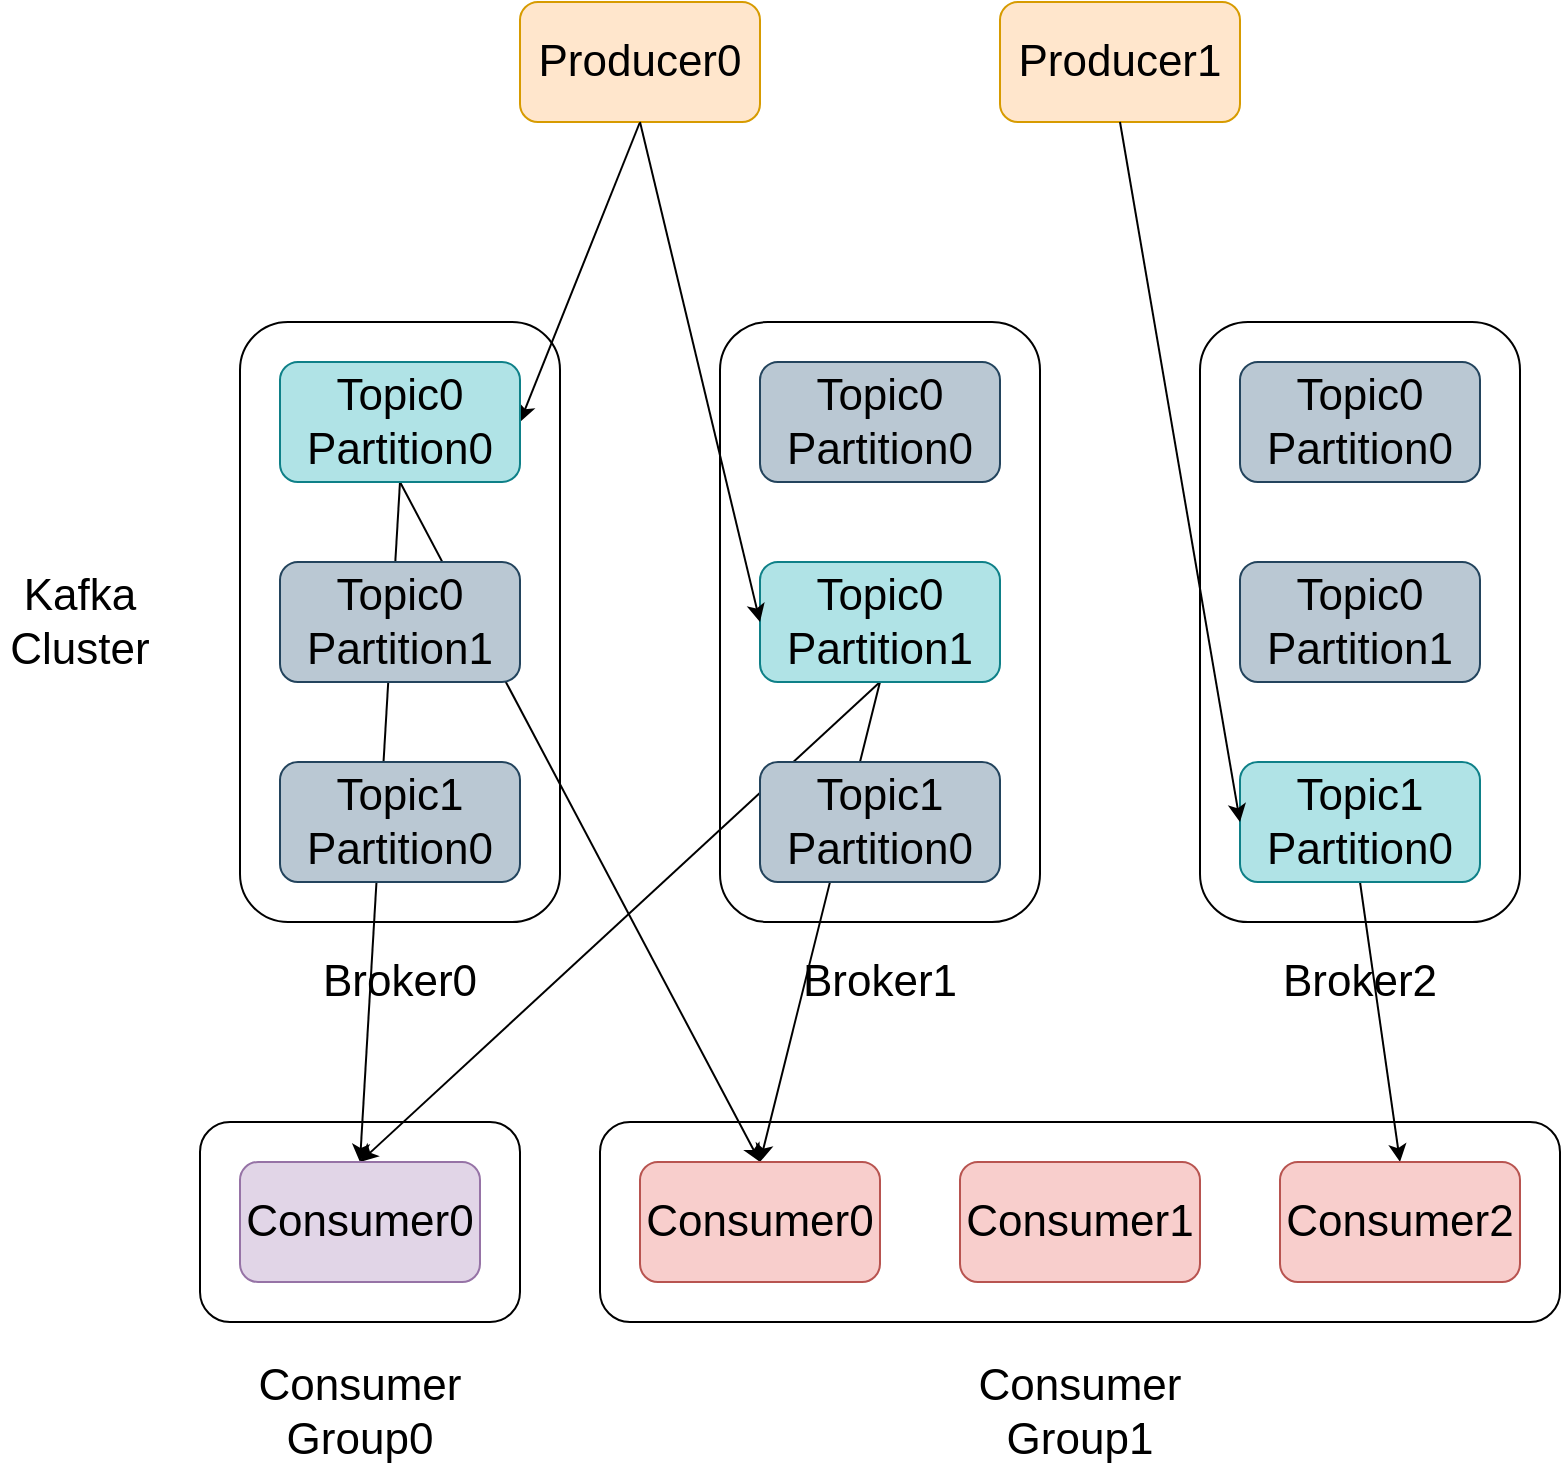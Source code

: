 <mxfile version="11.3.0" type="device" pages="1"><diagram id="KpS02qjvWAoy_FUsJhub" name="第 1 页"><mxGraphModel dx="1363" dy="811" grid="1" gridSize="10" guides="1" tooltips="1" connect="1" arrows="1" fold="1" page="1" pageScale="1" pageWidth="827" pageHeight="1169" math="0" shadow="0"><root><mxCell id="0"/><mxCell id="1" parent="0"/><mxCell id="tKTp0fvfdMqmUBEHWIvs-50" value="" style="rounded=1;whiteSpace=wrap;html=1;fontSize=22;" parent="1" vertex="1"><mxGeometry x="320" y="600" width="480" height="100" as="geometry"/></mxCell><mxCell id="tKTp0fvfdMqmUBEHWIvs-49" value="" style="rounded=1;whiteSpace=wrap;html=1;fontSize=22;" parent="1" vertex="1"><mxGeometry x="120" y="600" width="160" height="100" as="geometry"/></mxCell><mxCell id="tKTp0fvfdMqmUBEHWIvs-20" value="" style="rounded=1;whiteSpace=wrap;html=1;fontSize=22;" parent="1" vertex="1"><mxGeometry x="140" y="200" width="160" height="300" as="geometry"/></mxCell><mxCell id="tKTp0fvfdMqmUBEHWIvs-64" style="rounded=0;orthogonalLoop=1;jettySize=auto;html=1;exitX=0.5;exitY=1;exitDx=0;exitDy=0;fontSize=22;entryX=1;entryY=0.5;entryDx=0;entryDy=0;" parent="1" source="tKTp0fvfdMqmUBEHWIvs-1" target="tKTp0fvfdMqmUBEHWIvs-4" edge="1"><mxGeometry relative="1" as="geometry"/></mxCell><mxCell id="tKTp0fvfdMqmUBEHWIvs-1" value="Producer0" style="rounded=1;whiteSpace=wrap;html=1;fontSize=22;fillColor=#ffe6cc;strokeColor=#d79b00;" parent="1" vertex="1"><mxGeometry x="280" y="40" width="120" height="60" as="geometry"/></mxCell><mxCell id="tKTp0fvfdMqmUBEHWIvs-2" value="Producer1" style="rounded=1;whiteSpace=wrap;html=1;fontSize=22;fillColor=#ffe6cc;strokeColor=#d79b00;" parent="1" vertex="1"><mxGeometry x="520" y="40" width="120" height="60" as="geometry"/></mxCell><mxCell id="tKTp0fvfdMqmUBEHWIvs-67" style="edgeStyle=none;rounded=0;orthogonalLoop=1;jettySize=auto;html=1;exitX=0.5;exitY=1;exitDx=0;exitDy=0;entryX=0.5;entryY=0;entryDx=0;entryDy=0;fontSize=22;" parent="1" source="tKTp0fvfdMqmUBEHWIvs-4" target="tKTp0fvfdMqmUBEHWIvs-44" edge="1"><mxGeometry relative="1" as="geometry"/></mxCell><mxCell id="tKTp0fvfdMqmUBEHWIvs-68" style="edgeStyle=none;rounded=0;orthogonalLoop=1;jettySize=auto;html=1;exitX=0.5;exitY=1;exitDx=0;exitDy=0;entryX=0.5;entryY=0;entryDx=0;entryDy=0;fontSize=22;" parent="1" source="tKTp0fvfdMqmUBEHWIvs-4" target="tKTp0fvfdMqmUBEHWIvs-45" edge="1"><mxGeometry relative="1" as="geometry"/></mxCell><mxCell id="tKTp0fvfdMqmUBEHWIvs-4" value="Topic0&lt;br&gt;Partition0" style="rounded=1;whiteSpace=wrap;html=1;fontSize=22;fillColor=#b0e3e6;strokeColor=#0e8088;" parent="1" vertex="1"><mxGeometry x="160" y="220" width="120" height="60" as="geometry"/></mxCell><mxCell id="tKTp0fvfdMqmUBEHWIvs-6" value="Topic0&lt;br&gt;Partition1" style="rounded=1;whiteSpace=wrap;html=1;fontSize=22;fillColor=#bac8d3;strokeColor=#23445d;" parent="1" vertex="1"><mxGeometry x="160" y="320" width="120" height="60" as="geometry"/></mxCell><mxCell id="tKTp0fvfdMqmUBEHWIvs-8" value="Topic1&lt;br&gt;Partition0" style="rounded=1;whiteSpace=wrap;html=1;fontSize=22;fillColor=#bac8d3;strokeColor=#23445d;" parent="1" vertex="1"><mxGeometry x="160" y="420" width="120" height="60" as="geometry"/></mxCell><mxCell id="tKTp0fvfdMqmUBEHWIvs-24" value="Broker0" style="text;html=1;strokeColor=none;fillColor=none;align=center;verticalAlign=middle;whiteSpace=wrap;rounded=0;fontSize=22;" parent="1" vertex="1"><mxGeometry x="180" y="520" width="80" height="20" as="geometry"/></mxCell><mxCell id="tKTp0fvfdMqmUBEHWIvs-27" value="" style="rounded=1;whiteSpace=wrap;html=1;fontSize=22;" parent="1" vertex="1"><mxGeometry x="380" y="200" width="160" height="300" as="geometry"/></mxCell><mxCell id="tKTp0fvfdMqmUBEHWIvs-28" value="Topic0&lt;br&gt;Partition0" style="rounded=1;whiteSpace=wrap;html=1;fontSize=22;fillColor=#bac8d3;strokeColor=#23445d;" parent="1" vertex="1"><mxGeometry x="400" y="220" width="120" height="60" as="geometry"/></mxCell><mxCell id="tKTp0fvfdMqmUBEHWIvs-69" style="edgeStyle=none;rounded=0;orthogonalLoop=1;jettySize=auto;html=1;exitX=0.5;exitY=1;exitDx=0;exitDy=0;entryX=0.5;entryY=0;entryDx=0;entryDy=0;fontSize=22;" parent="1" source="tKTp0fvfdMqmUBEHWIvs-29" target="tKTp0fvfdMqmUBEHWIvs-44" edge="1"><mxGeometry relative="1" as="geometry"/></mxCell><mxCell id="tKTp0fvfdMqmUBEHWIvs-70" style="edgeStyle=none;rounded=0;orthogonalLoop=1;jettySize=auto;html=1;exitX=0.5;exitY=1;exitDx=0;exitDy=0;entryX=0.5;entryY=0;entryDx=0;entryDy=0;fontSize=22;" parent="1" source="tKTp0fvfdMqmUBEHWIvs-29" target="tKTp0fvfdMqmUBEHWIvs-45" edge="1"><mxGeometry relative="1" as="geometry"/></mxCell><mxCell id="tKTp0fvfdMqmUBEHWIvs-29" value="Topic0&lt;br&gt;Partition1" style="rounded=1;whiteSpace=wrap;html=1;fontSize=22;fillColor=#b0e3e6;strokeColor=#0e8088;" parent="1" vertex="1"><mxGeometry x="400" y="320" width="120" height="60" as="geometry"/></mxCell><mxCell id="tKTp0fvfdMqmUBEHWIvs-30" value="Topic1&lt;br&gt;Partition0" style="rounded=1;whiteSpace=wrap;html=1;fontSize=22;fillColor=#bac8d3;strokeColor=#23445d;" parent="1" vertex="1"><mxGeometry x="400" y="420" width="120" height="60" as="geometry"/></mxCell><mxCell id="tKTp0fvfdMqmUBEHWIvs-31" value="Broker1" style="text;html=1;strokeColor=none;fillColor=none;align=center;verticalAlign=middle;whiteSpace=wrap;rounded=0;fontSize=22;" parent="1" vertex="1"><mxGeometry x="420" y="520" width="80" height="20" as="geometry"/></mxCell><mxCell id="tKTp0fvfdMqmUBEHWIvs-32" value="" style="rounded=1;whiteSpace=wrap;html=1;fontSize=22;" parent="1" vertex="1"><mxGeometry x="620" y="200" width="160" height="300" as="geometry"/></mxCell><mxCell id="tKTp0fvfdMqmUBEHWIvs-33" value="Topic0&lt;br&gt;Partition0" style="rounded=1;whiteSpace=wrap;html=1;fontSize=22;fillColor=#bac8d3;strokeColor=#23445d;" parent="1" vertex="1"><mxGeometry x="640" y="220" width="120" height="60" as="geometry"/></mxCell><mxCell id="tKTp0fvfdMqmUBEHWIvs-34" value="Topic0&lt;br&gt;Partition1" style="rounded=1;whiteSpace=wrap;html=1;fontSize=22;fillColor=#bac8d3;strokeColor=#23445d;" parent="1" vertex="1"><mxGeometry x="640" y="320" width="120" height="60" as="geometry"/></mxCell><mxCell id="tKTp0fvfdMqmUBEHWIvs-71" style="edgeStyle=none;rounded=0;orthogonalLoop=1;jettySize=auto;html=1;exitX=0.5;exitY=1;exitDx=0;exitDy=0;entryX=0.5;entryY=0;entryDx=0;entryDy=0;fontSize=22;" parent="1" source="tKTp0fvfdMqmUBEHWIvs-35" target="tKTp0fvfdMqmUBEHWIvs-47" edge="1"><mxGeometry relative="1" as="geometry"/></mxCell><mxCell id="tKTp0fvfdMqmUBEHWIvs-35" value="Topic1&lt;br&gt;Partition0" style="rounded=1;whiteSpace=wrap;html=1;fontSize=22;fillColor=#b0e3e6;strokeColor=#0e8088;" parent="1" vertex="1"><mxGeometry x="640" y="420" width="120" height="60" as="geometry"/></mxCell><mxCell id="tKTp0fvfdMqmUBEHWIvs-36" value="Broker2" style="text;html=1;strokeColor=none;fillColor=none;align=center;verticalAlign=middle;whiteSpace=wrap;rounded=0;fontSize=22;" parent="1" vertex="1"><mxGeometry x="660" y="520" width="80" height="20" as="geometry"/></mxCell><mxCell id="tKTp0fvfdMqmUBEHWIvs-43" value="Kafka Cluster" style="text;html=1;strokeColor=none;fillColor=none;align=center;verticalAlign=middle;whiteSpace=wrap;rounded=0;fontSize=22;" parent="1" vertex="1"><mxGeometry x="20" y="325" width="80" height="50" as="geometry"/></mxCell><mxCell id="tKTp0fvfdMqmUBEHWIvs-44" value="Consumer0" style="rounded=1;whiteSpace=wrap;html=1;fontSize=22;fillColor=#e1d5e7;strokeColor=#9673a6;" parent="1" vertex="1"><mxGeometry x="140" y="620" width="120" height="60" as="geometry"/></mxCell><mxCell id="tKTp0fvfdMqmUBEHWIvs-45" value="Consumer0" style="rounded=1;whiteSpace=wrap;html=1;fontSize=22;fillColor=#f8cecc;strokeColor=#b85450;" parent="1" vertex="1"><mxGeometry x="340" y="620" width="120" height="60" as="geometry"/></mxCell><mxCell id="tKTp0fvfdMqmUBEHWIvs-46" value="Consumer1" style="rounded=1;whiteSpace=wrap;html=1;fontSize=22;fillColor=#f8cecc;strokeColor=#b85450;" parent="1" vertex="1"><mxGeometry x="500" y="620" width="120" height="60" as="geometry"/></mxCell><mxCell id="tKTp0fvfdMqmUBEHWIvs-47" value="Consumer2" style="rounded=1;whiteSpace=wrap;html=1;fontSize=22;fillColor=#f8cecc;strokeColor=#b85450;" parent="1" vertex="1"><mxGeometry x="660" y="620" width="120" height="60" as="geometry"/></mxCell><mxCell id="tKTp0fvfdMqmUBEHWIvs-51" value="Consumer Group0" style="text;html=1;strokeColor=none;fillColor=none;align=center;verticalAlign=middle;whiteSpace=wrap;rounded=0;fontSize=22;" parent="1" vertex="1"><mxGeometry x="140" y="720" width="120" height="50" as="geometry"/></mxCell><mxCell id="tKTp0fvfdMqmUBEHWIvs-52" value="Consumer Group1" style="text;html=1;strokeColor=none;fillColor=none;align=center;verticalAlign=middle;whiteSpace=wrap;rounded=0;fontSize=22;" parent="1" vertex="1"><mxGeometry x="500" y="720" width="120" height="50" as="geometry"/></mxCell><mxCell id="tKTp0fvfdMqmUBEHWIvs-65" style="edgeStyle=none;rounded=0;orthogonalLoop=1;jettySize=auto;html=1;exitX=0.5;exitY=1;exitDx=0;exitDy=0;entryX=0;entryY=0.5;entryDx=0;entryDy=0;fontSize=22;" parent="1" source="tKTp0fvfdMqmUBEHWIvs-1" target="tKTp0fvfdMqmUBEHWIvs-29" edge="1"><mxGeometry relative="1" as="geometry"/></mxCell><mxCell id="tKTp0fvfdMqmUBEHWIvs-66" style="edgeStyle=none;rounded=0;orthogonalLoop=1;jettySize=auto;html=1;exitX=0.5;exitY=1;exitDx=0;exitDy=0;entryX=0;entryY=0.5;entryDx=0;entryDy=0;fontSize=22;" parent="1" source="tKTp0fvfdMqmUBEHWIvs-2" target="tKTp0fvfdMqmUBEHWIvs-35" edge="1"><mxGeometry relative="1" as="geometry"/></mxCell></root></mxGraphModel></diagram></mxfile>